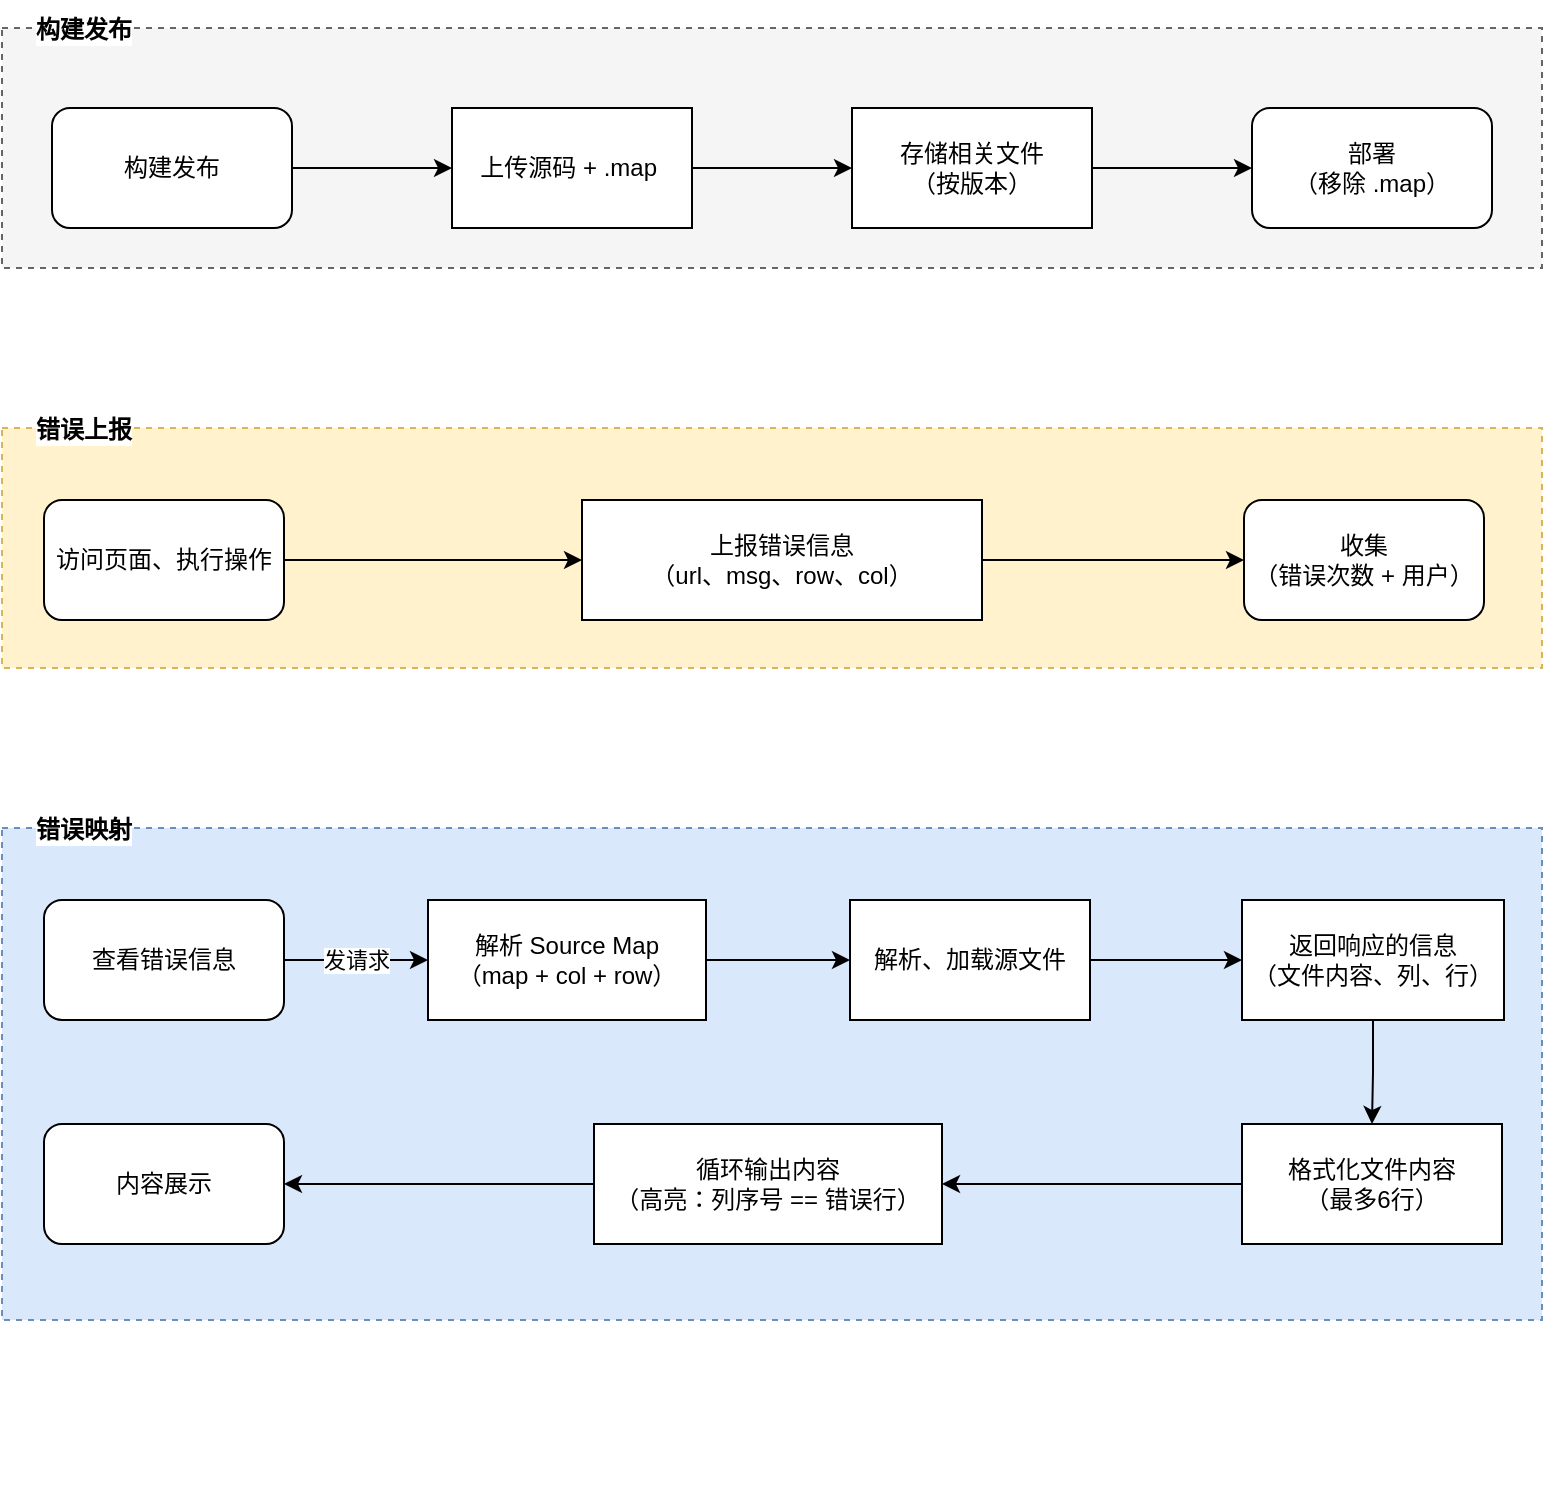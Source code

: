 <mxfile version="15.9.6" type="github">
  <diagram id="pZQMCUr6yJLG4EFSLoPx" name="第 1 页">
    <mxGraphModel dx="1422" dy="762" grid="1" gridSize="10" guides="1" tooltips="1" connect="1" arrows="1" fold="1" page="1" pageScale="1" pageWidth="827" pageHeight="1169" math="0" shadow="0">
      <root>
        <mxCell id="0" />
        <mxCell id="1" parent="0" />
        <mxCell id="BaaceGgCGwtU6mIDuVlY-11" value="" style="group" vertex="1" connectable="0" parent="1">
          <mxGeometry x="29" y="26" width="770" height="134" as="geometry" />
        </mxCell>
        <mxCell id="BaaceGgCGwtU6mIDuVlY-9" value="" style="rounded=0;whiteSpace=wrap;html=1;dashed=1;fillColor=#f5f5f5;fontColor=#333333;strokeColor=#666666;" vertex="1" parent="BaaceGgCGwtU6mIDuVlY-11">
          <mxGeometry y="14" width="770" height="120" as="geometry" />
        </mxCell>
        <mxCell id="BaaceGgCGwtU6mIDuVlY-10" value="构建发布" style="text;html=1;strokeColor=none;fillColor=none;align=center;verticalAlign=middle;whiteSpace=wrap;rounded=0;dashed=1;labelBackgroundColor=default;labelBorderColor=none;fontStyle=1" vertex="1" parent="BaaceGgCGwtU6mIDuVlY-11">
          <mxGeometry x="11" width="60" height="30" as="geometry" />
        </mxCell>
        <mxCell id="BaaceGgCGwtU6mIDuVlY-4" style="edgeStyle=orthogonalEdgeStyle;rounded=0;orthogonalLoop=1;jettySize=auto;html=1;" edge="1" parent="1" source="BaaceGgCGwtU6mIDuVlY-1" target="BaaceGgCGwtU6mIDuVlY-3">
          <mxGeometry relative="1" as="geometry" />
        </mxCell>
        <mxCell id="BaaceGgCGwtU6mIDuVlY-1" value="构建发布" style="rounded=1;whiteSpace=wrap;html=1;" vertex="1" parent="1">
          <mxGeometry x="54" y="80" width="120" height="60" as="geometry" />
        </mxCell>
        <mxCell id="BaaceGgCGwtU6mIDuVlY-6" value="" style="edgeStyle=orthogonalEdgeStyle;rounded=0;orthogonalLoop=1;jettySize=auto;html=1;" edge="1" parent="1" source="BaaceGgCGwtU6mIDuVlY-3" target="BaaceGgCGwtU6mIDuVlY-5">
          <mxGeometry relative="1" as="geometry" />
        </mxCell>
        <mxCell id="BaaceGgCGwtU6mIDuVlY-3" value="上传源码 + .map&amp;nbsp;" style="rounded=0;whiteSpace=wrap;html=1;" vertex="1" parent="1">
          <mxGeometry x="254" y="80" width="120" height="60" as="geometry" />
        </mxCell>
        <mxCell id="BaaceGgCGwtU6mIDuVlY-8" style="edgeStyle=orthogonalEdgeStyle;rounded=0;orthogonalLoop=1;jettySize=auto;html=1;" edge="1" parent="1" source="BaaceGgCGwtU6mIDuVlY-5" target="BaaceGgCGwtU6mIDuVlY-7">
          <mxGeometry relative="1" as="geometry" />
        </mxCell>
        <mxCell id="BaaceGgCGwtU6mIDuVlY-5" value="存储相关文件&lt;br&gt;（按版本）" style="whiteSpace=wrap;html=1;rounded=0;" vertex="1" parent="1">
          <mxGeometry x="454" y="80" width="120" height="60" as="geometry" />
        </mxCell>
        <mxCell id="BaaceGgCGwtU6mIDuVlY-7" value="部署&lt;br&gt;（移除 .map）" style="rounded=1;whiteSpace=wrap;html=1;" vertex="1" parent="1">
          <mxGeometry x="654" y="80" width="120" height="60" as="geometry" />
        </mxCell>
        <mxCell id="BaaceGgCGwtU6mIDuVlY-12" value="" style="group" vertex="1" connectable="0" parent="1">
          <mxGeometry x="29" y="226" width="770" height="134" as="geometry" />
        </mxCell>
        <mxCell id="BaaceGgCGwtU6mIDuVlY-13" value="" style="rounded=0;whiteSpace=wrap;html=1;dashed=1;fillColor=#fff2cc;strokeColor=#d6b656;" vertex="1" parent="BaaceGgCGwtU6mIDuVlY-12">
          <mxGeometry y="14" width="770" height="120" as="geometry" />
        </mxCell>
        <mxCell id="BaaceGgCGwtU6mIDuVlY-14" value="错误上报" style="text;html=1;strokeColor=none;fillColor=none;align=center;verticalAlign=middle;whiteSpace=wrap;rounded=0;dashed=1;labelBackgroundColor=default;labelBorderColor=none;fontStyle=1" vertex="1" parent="BaaceGgCGwtU6mIDuVlY-12">
          <mxGeometry x="11" width="60" height="30" as="geometry" />
        </mxCell>
        <mxCell id="BaaceGgCGwtU6mIDuVlY-23" style="edgeStyle=orthogonalEdgeStyle;rounded=0;orthogonalLoop=1;jettySize=auto;html=1;" edge="1" parent="BaaceGgCGwtU6mIDuVlY-12" source="BaaceGgCGwtU6mIDuVlY-15" target="BaaceGgCGwtU6mIDuVlY-22">
          <mxGeometry relative="1" as="geometry" />
        </mxCell>
        <mxCell id="BaaceGgCGwtU6mIDuVlY-15" value="访问页面、执行操作" style="rounded=1;whiteSpace=wrap;html=1;" vertex="1" parent="BaaceGgCGwtU6mIDuVlY-12">
          <mxGeometry x="21" y="50" width="120" height="60" as="geometry" />
        </mxCell>
        <mxCell id="BaaceGgCGwtU6mIDuVlY-25" style="edgeStyle=orthogonalEdgeStyle;rounded=0;orthogonalLoop=1;jettySize=auto;html=1;" edge="1" parent="BaaceGgCGwtU6mIDuVlY-12" source="BaaceGgCGwtU6mIDuVlY-22" target="BaaceGgCGwtU6mIDuVlY-24">
          <mxGeometry relative="1" as="geometry" />
        </mxCell>
        <mxCell id="BaaceGgCGwtU6mIDuVlY-22" value="上报错误信息&lt;br&gt;（url、msg、row、col）" style="rounded=0;whiteSpace=wrap;html=1;labelBackgroundColor=default;labelBorderColor=none;" vertex="1" parent="BaaceGgCGwtU6mIDuVlY-12">
          <mxGeometry x="290" y="50" width="200" height="60" as="geometry" />
        </mxCell>
        <mxCell id="BaaceGgCGwtU6mIDuVlY-24" value="收集&lt;br&gt;（错误次数 + 用户）" style="rounded=1;whiteSpace=wrap;html=1;" vertex="1" parent="BaaceGgCGwtU6mIDuVlY-12">
          <mxGeometry x="621" y="50" width="120" height="60" as="geometry" />
        </mxCell>
        <mxCell id="BaaceGgCGwtU6mIDuVlY-26" value="" style="group" vertex="1" connectable="0" parent="1">
          <mxGeometry x="29" y="420" width="770" height="350" as="geometry" />
        </mxCell>
        <mxCell id="BaaceGgCGwtU6mIDuVlY-27" value="" style="rounded=0;whiteSpace=wrap;html=1;dashed=1;fillColor=#dae8fc;strokeColor=#6c8ebf;" vertex="1" parent="BaaceGgCGwtU6mIDuVlY-26">
          <mxGeometry y="20" width="770" height="246" as="geometry" />
        </mxCell>
        <mxCell id="BaaceGgCGwtU6mIDuVlY-28" value="错误映射" style="text;html=1;strokeColor=none;fillColor=none;align=center;verticalAlign=middle;whiteSpace=wrap;rounded=0;dashed=1;labelBackgroundColor=default;labelBorderColor=none;fontStyle=1" vertex="1" parent="BaaceGgCGwtU6mIDuVlY-26">
          <mxGeometry x="11" y="6" width="60" height="30" as="geometry" />
        </mxCell>
        <mxCell id="BaaceGgCGwtU6mIDuVlY-35" value="发请求" style="edgeStyle=orthogonalEdgeStyle;rounded=0;orthogonalLoop=1;jettySize=auto;html=1;" edge="1" parent="BaaceGgCGwtU6mIDuVlY-26" source="BaaceGgCGwtU6mIDuVlY-30" target="BaaceGgCGwtU6mIDuVlY-34">
          <mxGeometry relative="1" as="geometry" />
        </mxCell>
        <mxCell id="BaaceGgCGwtU6mIDuVlY-30" value="查看错误信息" style="rounded=1;whiteSpace=wrap;html=1;" vertex="1" parent="BaaceGgCGwtU6mIDuVlY-26">
          <mxGeometry x="21" y="56" width="120" height="60" as="geometry" />
        </mxCell>
        <mxCell id="BaaceGgCGwtU6mIDuVlY-34" value="解析 Source Map&lt;br&gt;（map + col + row）" style="rounded=0;whiteSpace=wrap;html=1;labelBackgroundColor=default;labelBorderColor=none;" vertex="1" parent="BaaceGgCGwtU6mIDuVlY-26">
          <mxGeometry x="213" y="56" width="139" height="60" as="geometry" />
        </mxCell>
        <mxCell id="BaaceGgCGwtU6mIDuVlY-38" value="返回响应的信息&lt;br&gt;（文件内容、列、行）" style="whiteSpace=wrap;html=1;rounded=0;labelBackgroundColor=default;labelBorderColor=none;" vertex="1" parent="BaaceGgCGwtU6mIDuVlY-26">
          <mxGeometry x="620" y="56" width="131" height="60" as="geometry" />
        </mxCell>
        <mxCell id="BaaceGgCGwtU6mIDuVlY-36" value="解析、加载源文件" style="whiteSpace=wrap;html=1;rounded=0;labelBackgroundColor=default;labelBorderColor=none;" vertex="1" parent="BaaceGgCGwtU6mIDuVlY-26">
          <mxGeometry x="424" y="56" width="120" height="60" as="geometry" />
        </mxCell>
        <mxCell id="BaaceGgCGwtU6mIDuVlY-37" value="" style="edgeStyle=orthogonalEdgeStyle;rounded=0;orthogonalLoop=1;jettySize=auto;html=1;labelBackgroundColor=none;" edge="1" parent="BaaceGgCGwtU6mIDuVlY-26" source="BaaceGgCGwtU6mIDuVlY-34" target="BaaceGgCGwtU6mIDuVlY-36">
          <mxGeometry relative="1" as="geometry" />
        </mxCell>
        <mxCell id="BaaceGgCGwtU6mIDuVlY-39" value="" style="edgeStyle=orthogonalEdgeStyle;rounded=0;orthogonalLoop=1;jettySize=auto;html=1;labelBackgroundColor=none;" edge="1" parent="BaaceGgCGwtU6mIDuVlY-26" source="BaaceGgCGwtU6mIDuVlY-36" target="BaaceGgCGwtU6mIDuVlY-38">
          <mxGeometry relative="1" as="geometry" />
        </mxCell>
        <mxCell id="BaaceGgCGwtU6mIDuVlY-41" value="格式化文件内容&lt;br&gt;（最多6行）" style="whiteSpace=wrap;html=1;rounded=0;labelBackgroundColor=default;labelBorderColor=none;" vertex="1" parent="BaaceGgCGwtU6mIDuVlY-26">
          <mxGeometry x="620" y="168" width="130" height="60" as="geometry" />
        </mxCell>
        <mxCell id="BaaceGgCGwtU6mIDuVlY-42" value="" style="edgeStyle=orthogonalEdgeStyle;rounded=0;orthogonalLoop=1;jettySize=auto;html=1;labelBackgroundColor=none;" edge="1" parent="BaaceGgCGwtU6mIDuVlY-26" source="BaaceGgCGwtU6mIDuVlY-38" target="BaaceGgCGwtU6mIDuVlY-41">
          <mxGeometry relative="1" as="geometry" />
        </mxCell>
        <mxCell id="BaaceGgCGwtU6mIDuVlY-47" style="edgeStyle=orthogonalEdgeStyle;rounded=0;orthogonalLoop=1;jettySize=auto;html=1;labelBackgroundColor=none;" edge="1" parent="BaaceGgCGwtU6mIDuVlY-26" source="BaaceGgCGwtU6mIDuVlY-43" target="BaaceGgCGwtU6mIDuVlY-46">
          <mxGeometry relative="1" as="geometry" />
        </mxCell>
        <mxCell id="BaaceGgCGwtU6mIDuVlY-43" value="循环输出内容&lt;br&gt;（高亮：列序号 == 错误行）" style="whiteSpace=wrap;html=1;rounded=0;labelBackgroundColor=default;labelBorderColor=none;" vertex="1" parent="BaaceGgCGwtU6mIDuVlY-26">
          <mxGeometry x="296" y="168" width="174" height="60" as="geometry" />
        </mxCell>
        <mxCell id="BaaceGgCGwtU6mIDuVlY-44" value="" style="edgeStyle=orthogonalEdgeStyle;rounded=0;orthogonalLoop=1;jettySize=auto;html=1;labelBackgroundColor=none;" edge="1" parent="BaaceGgCGwtU6mIDuVlY-26" source="BaaceGgCGwtU6mIDuVlY-41" target="BaaceGgCGwtU6mIDuVlY-43">
          <mxGeometry relative="1" as="geometry" />
        </mxCell>
        <mxCell id="BaaceGgCGwtU6mIDuVlY-46" value="内容展示" style="rounded=1;whiteSpace=wrap;html=1;" vertex="1" parent="BaaceGgCGwtU6mIDuVlY-26">
          <mxGeometry x="21" y="168" width="120" height="60" as="geometry" />
        </mxCell>
      </root>
    </mxGraphModel>
  </diagram>
</mxfile>
